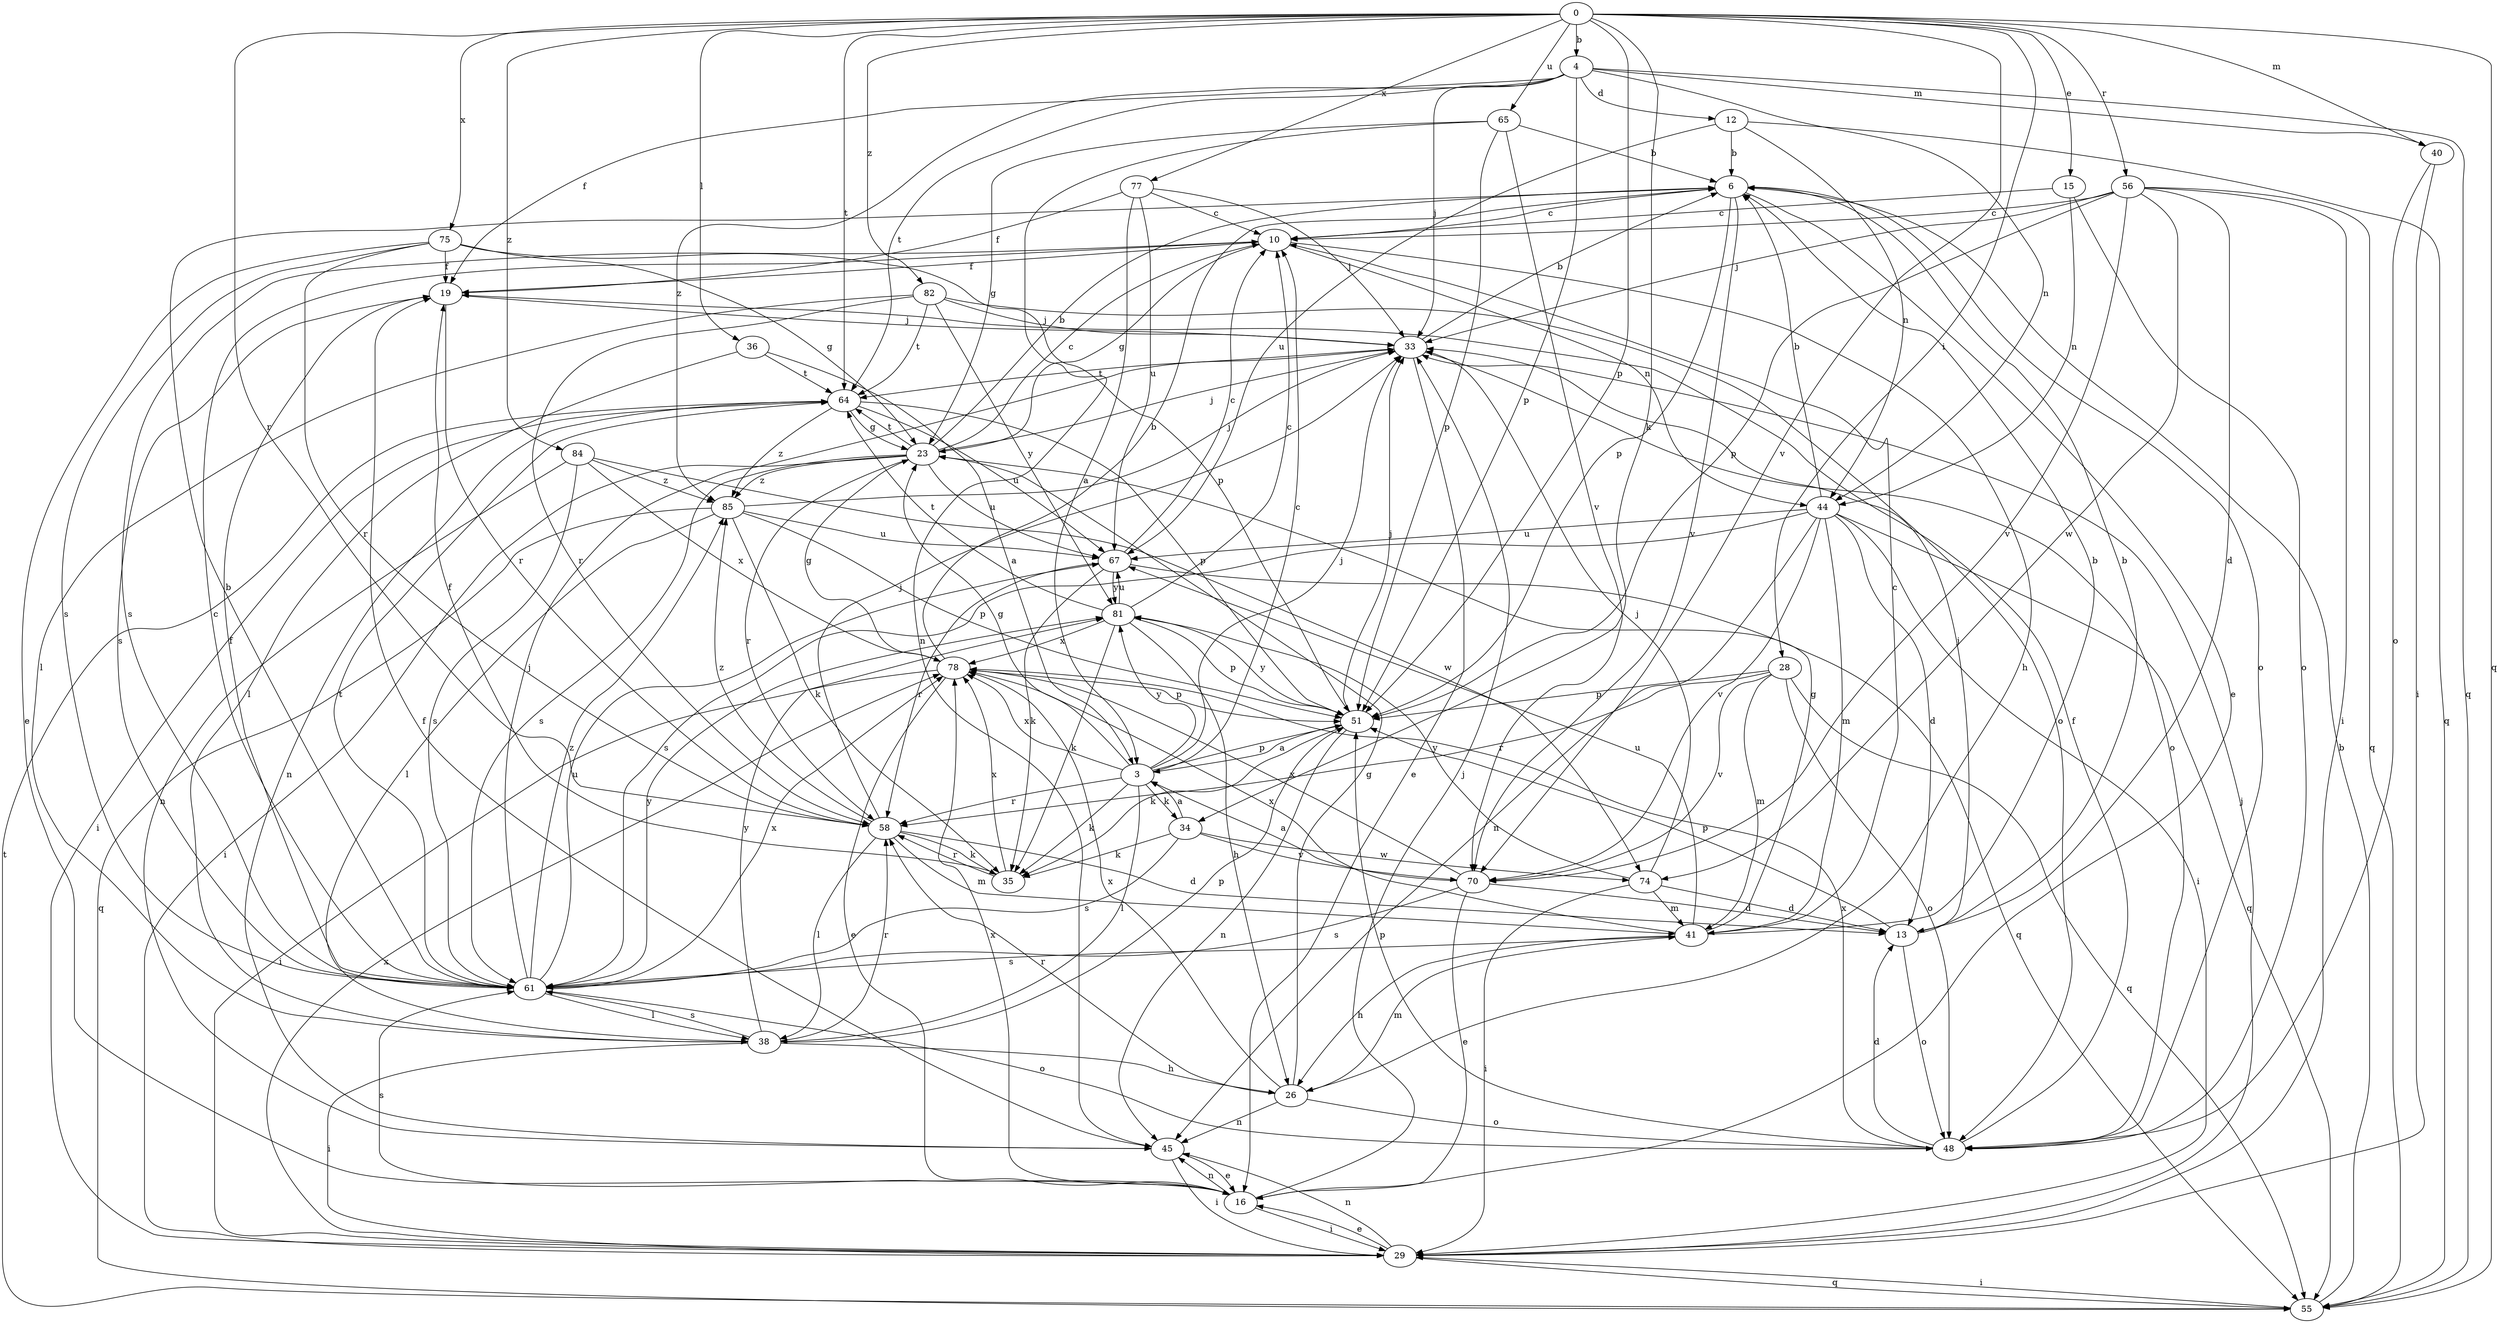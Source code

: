 strict digraph  {
0;
3;
4;
6;
10;
12;
13;
15;
16;
19;
23;
26;
28;
29;
33;
34;
35;
36;
38;
40;
41;
44;
45;
48;
51;
55;
56;
58;
61;
64;
65;
67;
70;
74;
75;
77;
78;
81;
82;
84;
85;
0 -> 4  [label=b];
0 -> 15  [label=e];
0 -> 28  [label=i];
0 -> 34  [label=k];
0 -> 36  [label=l];
0 -> 40  [label=m];
0 -> 51  [label=p];
0 -> 55  [label=q];
0 -> 56  [label=r];
0 -> 58  [label=r];
0 -> 64  [label=t];
0 -> 65  [label=u];
0 -> 70  [label=v];
0 -> 75  [label=x];
0 -> 77  [label=x];
0 -> 82  [label=z];
0 -> 84  [label=z];
3 -> 10  [label=c];
3 -> 23  [label=g];
3 -> 33  [label=j];
3 -> 34  [label=k];
3 -> 35  [label=k];
3 -> 38  [label=l];
3 -> 51  [label=p];
3 -> 58  [label=r];
3 -> 78  [label=x];
3 -> 81  [label=y];
4 -> 12  [label=d];
4 -> 19  [label=f];
4 -> 33  [label=j];
4 -> 40  [label=m];
4 -> 44  [label=n];
4 -> 51  [label=p];
4 -> 55  [label=q];
4 -> 64  [label=t];
4 -> 85  [label=z];
6 -> 10  [label=c];
6 -> 16  [label=e];
6 -> 48  [label=o];
6 -> 51  [label=p];
6 -> 70  [label=v];
10 -> 19  [label=f];
10 -> 23  [label=g];
10 -> 26  [label=h];
10 -> 44  [label=n];
10 -> 61  [label=s];
12 -> 6  [label=b];
12 -> 44  [label=n];
12 -> 55  [label=q];
12 -> 67  [label=u];
13 -> 6  [label=b];
13 -> 33  [label=j];
13 -> 48  [label=o];
13 -> 51  [label=p];
15 -> 10  [label=c];
15 -> 44  [label=n];
15 -> 48  [label=o];
16 -> 29  [label=i];
16 -> 33  [label=j];
16 -> 45  [label=n];
16 -> 61  [label=s];
16 -> 78  [label=x];
19 -> 33  [label=j];
19 -> 58  [label=r];
19 -> 61  [label=s];
23 -> 6  [label=b];
23 -> 10  [label=c];
23 -> 29  [label=i];
23 -> 33  [label=j];
23 -> 58  [label=r];
23 -> 61  [label=s];
23 -> 64  [label=t];
23 -> 67  [label=u];
23 -> 85  [label=z];
26 -> 23  [label=g];
26 -> 41  [label=m];
26 -> 45  [label=n];
26 -> 48  [label=o];
26 -> 58  [label=r];
26 -> 78  [label=x];
28 -> 41  [label=m];
28 -> 48  [label=o];
28 -> 51  [label=p];
28 -> 55  [label=q];
28 -> 58  [label=r];
28 -> 70  [label=v];
29 -> 16  [label=e];
29 -> 33  [label=j];
29 -> 45  [label=n];
29 -> 55  [label=q];
29 -> 78  [label=x];
33 -> 6  [label=b];
33 -> 16  [label=e];
33 -> 48  [label=o];
33 -> 64  [label=t];
34 -> 3  [label=a];
34 -> 35  [label=k];
34 -> 61  [label=s];
34 -> 70  [label=v];
34 -> 74  [label=w];
35 -> 19  [label=f];
35 -> 58  [label=r];
35 -> 78  [label=x];
36 -> 3  [label=a];
36 -> 38  [label=l];
36 -> 64  [label=t];
38 -> 26  [label=h];
38 -> 29  [label=i];
38 -> 51  [label=p];
38 -> 58  [label=r];
38 -> 61  [label=s];
38 -> 81  [label=y];
40 -> 29  [label=i];
40 -> 48  [label=o];
41 -> 6  [label=b];
41 -> 10  [label=c];
41 -> 23  [label=g];
41 -> 26  [label=h];
41 -> 61  [label=s];
41 -> 67  [label=u];
41 -> 78  [label=x];
44 -> 6  [label=b];
44 -> 13  [label=d];
44 -> 29  [label=i];
44 -> 41  [label=m];
44 -> 45  [label=n];
44 -> 55  [label=q];
44 -> 61  [label=s];
44 -> 67  [label=u];
44 -> 70  [label=v];
45 -> 16  [label=e];
45 -> 19  [label=f];
45 -> 29  [label=i];
48 -> 13  [label=d];
48 -> 19  [label=f];
48 -> 51  [label=p];
48 -> 78  [label=x];
51 -> 3  [label=a];
51 -> 33  [label=j];
51 -> 35  [label=k];
51 -> 45  [label=n];
51 -> 81  [label=y];
55 -> 6  [label=b];
55 -> 29  [label=i];
55 -> 64  [label=t];
56 -> 10  [label=c];
56 -> 13  [label=d];
56 -> 29  [label=i];
56 -> 33  [label=j];
56 -> 51  [label=p];
56 -> 55  [label=q];
56 -> 70  [label=v];
56 -> 74  [label=w];
58 -> 13  [label=d];
58 -> 33  [label=j];
58 -> 35  [label=k];
58 -> 38  [label=l];
58 -> 41  [label=m];
58 -> 85  [label=z];
61 -> 6  [label=b];
61 -> 10  [label=c];
61 -> 19  [label=f];
61 -> 33  [label=j];
61 -> 38  [label=l];
61 -> 48  [label=o];
61 -> 64  [label=t];
61 -> 67  [label=u];
61 -> 78  [label=x];
61 -> 81  [label=y];
61 -> 85  [label=z];
64 -> 23  [label=g];
64 -> 29  [label=i];
64 -> 45  [label=n];
64 -> 51  [label=p];
64 -> 67  [label=u];
64 -> 85  [label=z];
65 -> 6  [label=b];
65 -> 23  [label=g];
65 -> 45  [label=n];
65 -> 51  [label=p];
65 -> 70  [label=v];
67 -> 10  [label=c];
67 -> 35  [label=k];
67 -> 55  [label=q];
67 -> 58  [label=r];
67 -> 81  [label=y];
70 -> 3  [label=a];
70 -> 13  [label=d];
70 -> 16  [label=e];
70 -> 61  [label=s];
70 -> 78  [label=x];
74 -> 13  [label=d];
74 -> 29  [label=i];
74 -> 33  [label=j];
74 -> 41  [label=m];
74 -> 81  [label=y];
75 -> 16  [label=e];
75 -> 19  [label=f];
75 -> 23  [label=g];
75 -> 51  [label=p];
75 -> 58  [label=r];
75 -> 61  [label=s];
77 -> 3  [label=a];
77 -> 10  [label=c];
77 -> 19  [label=f];
77 -> 33  [label=j];
77 -> 67  [label=u];
78 -> 6  [label=b];
78 -> 16  [label=e];
78 -> 23  [label=g];
78 -> 29  [label=i];
78 -> 51  [label=p];
81 -> 10  [label=c];
81 -> 26  [label=h];
81 -> 35  [label=k];
81 -> 51  [label=p];
81 -> 64  [label=t];
81 -> 67  [label=u];
81 -> 78  [label=x];
82 -> 33  [label=j];
82 -> 38  [label=l];
82 -> 48  [label=o];
82 -> 58  [label=r];
82 -> 64  [label=t];
82 -> 81  [label=y];
84 -> 45  [label=n];
84 -> 61  [label=s];
84 -> 74  [label=w];
84 -> 78  [label=x];
84 -> 85  [label=z];
85 -> 33  [label=j];
85 -> 35  [label=k];
85 -> 38  [label=l];
85 -> 51  [label=p];
85 -> 55  [label=q];
85 -> 67  [label=u];
}
